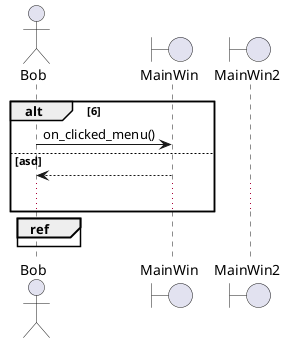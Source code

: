 @startuml

actor Bob 
boundary MainWin

alt 6
Bob -> MainWin : on_clicked_menu()
boundary MainWin2
else asd
Bob <-- MainWin
...  

end

ref over Bob
end ref

@enduml
